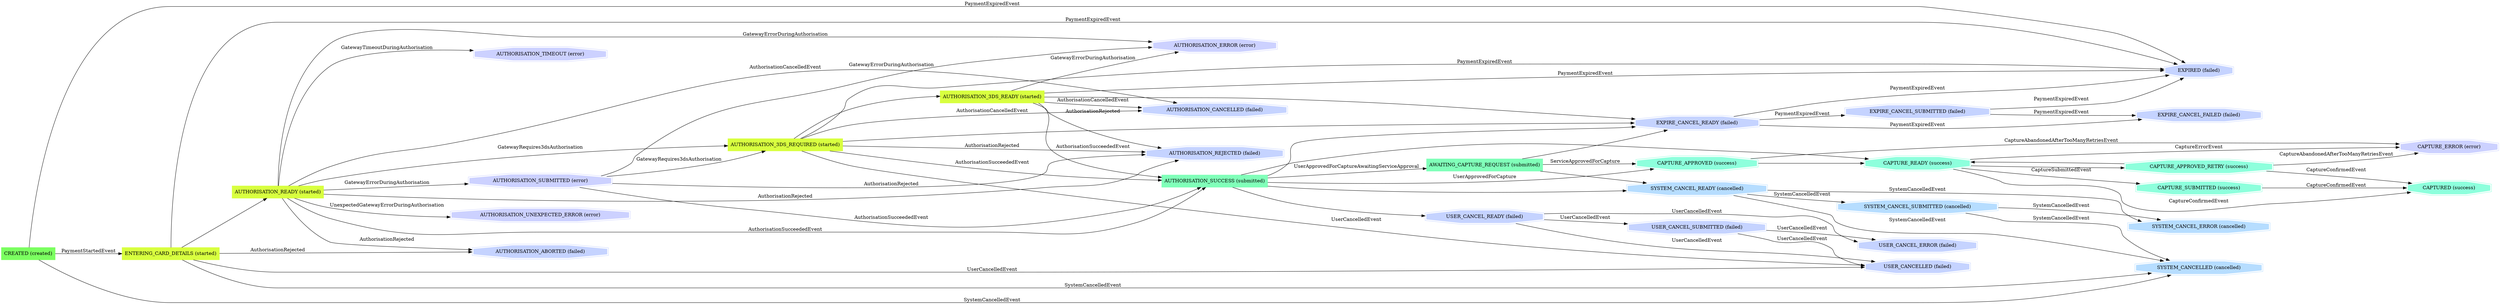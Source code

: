 digraph PaymentGatewayStateTransitions {
rankdir=LR overlap=false splines=true
node [style=filled shape=box color="0.650 0.200 1.000"]
"EXPIRE_CANCEL_READY (failed)" -> "EXPIRE_CANCEL_FAILED (failed)" [label="PaymentExpiredEvent"]
"EXPIRE_CANCEL_SUBMITTED (failed)" -> "EXPIRE_CANCEL_FAILED (failed)" [label="PaymentExpiredEvent"]
"SYSTEM_CANCEL_SUBMITTED (cancelled)" -> "SYSTEM_CANCELLED (cancelled)" [label="SystemCancelledEvent"]
"USER_CANCEL_SUBMITTED (failed)" -> "USER_CANCELLED (failed)" [label="UserCancelledEvent"]
"SYSTEM_CANCEL_READY (cancelled)" -> "SYSTEM_CANCEL_ERROR (cancelled)" [label="SystemCancelledEvent"]
"CREATED (created)" -> "ENTERING_CARD_DETAILS (started)" [label="PaymentStartedEvent"]
"CAPTURE_APPROVED_RETRY (success)" -> "CAPTURED (success)" [label="CaptureConfirmedEvent"]
"AWAITING_CAPTURE_REQUEST (submitted)" -> "SYSTEM_CANCEL_READY (cancelled)" [label=""]
"AUTHORISATION_3DS_REQUIRED (started)" -> "EXPIRED (failed)" [label="PaymentExpiredEvent"]
"AUTHORISATION_READY (started)" -> "AUTHORISATION_ERROR (error)" [label="GatewayErrorDuringAuthorisation"]
"AUTHORISATION_READY (started)" -> "AUTHORISATION_SUCCESS (submitted)" [label="AuthorisationSucceededEvent"]
"AUTHORISATION_READY (started)" -> "AUTHORISATION_UNEXPECTED_ERROR (error)" [label="UnexpectedGatewayErrorDuringAuthorisation"]
"AUTHORISATION_SUCCESS (submitted)" -> "CAPTURE_APPROVED (success)" [label="UserApprovedForCapture"]
"AWAITING_CAPTURE_REQUEST (submitted)" -> "CAPTURE_APPROVED (success)" [label="ServiceApprovedForCapture"]
"SYSTEM_CANCEL_READY (cancelled)" -> "SYSTEM_CANCEL_SUBMITTED (cancelled)" [label="SystemCancelledEvent"]
"AUTHORISATION_3DS_READY (started)" -> "AUTHORISATION_SUCCESS (submitted)" [label="AuthorisationSucceededEvent"]
"CAPTURE_READY (success)" -> "CAPTURE_ERROR (error)" [label="CaptureErrorEvent"]
"AUTHORISATION_3DS_READY (started)" -> "EXPIRE_CANCEL_READY (failed)" [label=""]
"AUTHORISATION_3DS_READY (started)" -> "AUTHORISATION_ERROR (error)" [label="GatewayErrorDuringAuthorisation"]
"AUTHORISATION_SUCCESS (submitted)" -> "SYSTEM_CANCEL_READY (cancelled)" [label=""]
"AUTHORISATION_3DS_READY (started)" -> "AUTHORISATION_CANCELLED (failed)" [label="AuthorisationCancelledEvent"]
"AUTHORISATION_SUBMITTED (error)" -> "AUTHORISATION_3DS_REQUIRED (started)" [label="GatewayRequires3dsAuthorisation"]
"SYSTEM_CANCEL_READY (cancelled)" -> "SYSTEM_CANCELLED (cancelled)" [label="SystemCancelledEvent"]
"CAPTURE_READY (success)" -> "CAPTURE_SUBMITTED (success)" [label="CaptureSubmittedEvent"]
"AUTHORISATION_3DS_REQUIRED (started)" -> "USER_CANCELLED (failed)" [label="UserCancelledEvent"]
"AUTHORISATION_READY (started)" -> "AUTHORISATION_CANCELLED (failed)" [label="AuthorisationCancelledEvent"]
"USER_CANCEL_READY (failed)" -> "USER_CANCEL_SUBMITTED (failed)" [label="UserCancelledEvent"]
"ENTERING_CARD_DETAILS (started)" -> "AUTHORISATION_READY (started)" [label=""]
"SYSTEM_CANCEL_SUBMITTED (cancelled)" -> "SYSTEM_CANCEL_ERROR (cancelled)" [label="SystemCancelledEvent"]
"AUTHORISATION_READY (started)" -> "AUTHORISATION_REJECTED (failed)" [label="AuthorisationRejected"]
"CAPTURE_APPROVED (success)" -> "CAPTURE_READY (success)" [label=""]
"USER_CANCEL_SUBMITTED (failed)" -> "USER_CANCEL_ERROR (failed)" [label="UserCancelledEvent"]
"CAPTURE_READY (success)" -> "CAPTURE_APPROVED_RETRY (success)" [label=""]
"CAPTURE_APPROVED_RETRY (success)" -> "CAPTURE_READY (success)" [label=""]
"AUTHORISATION_READY (started)" -> "AUTHORISATION_TIMEOUT (error)" [label="GatewayTimeoutDuringAuthorisation"]
"AUTHORISATION_3DS_READY (started)" -> "AUTHORISATION_REJECTED (failed)" [label="AuthorisationRejected"]
"CAPTURE_READY (success)" -> "CAPTURED (success)" [label="CaptureConfirmedEvent"]
"CAPTURE_APPROVED (success)" -> "CAPTURE_ERROR (error)" [label="CaptureAbandonedAfterTooManyRetriesEvent"]
"USER_CANCEL_READY (failed)" -> "USER_CANCEL_ERROR (failed)" [label="UserCancelledEvent"]
"ENTERING_CARD_DETAILS (started)" -> "EXPIRED (failed)" [label="PaymentExpiredEvent"]
"EXPIRE_CANCEL_READY (failed)" -> "EXPIRE_CANCEL_SUBMITTED (failed)" [label="PaymentExpiredEvent"]
"AUTHORISATION_SUBMITTED (error)" -> "AUTHORISATION_REJECTED (failed)" [label="AuthorisationRejected"]
"CAPTURE_SUBMITTED (success)" -> "CAPTURED (success)" [label="CaptureConfirmedEvent"]
"AUTHORISATION_SUCCESS (submitted)" -> "USER_CANCEL_READY (failed)" [label=""]
"CAPTURE_APPROVED_RETRY (success)" -> "CAPTURE_ERROR (error)" [label="CaptureAbandonedAfterTooManyRetriesEvent"]
"ENTERING_CARD_DETAILS (started)" -> "SYSTEM_CANCELLED (cancelled)" [label="SystemCancelledEvent"]
"AUTHORISATION_3DS_REQUIRED (started)" -> "AUTHORISATION_REJECTED (failed)" [label="AuthorisationRejected"]
"AUTHORISATION_3DS_REQUIRED (started)" -> "AUTHORISATION_CANCELLED (failed)" [label="AuthorisationCancelledEvent"]
"AWAITING_CAPTURE_REQUEST (submitted)" -> "EXPIRE_CANCEL_READY (failed)" [label=""]
"AUTHORISATION_READY (started)" -> "AUTHORISATION_3DS_REQUIRED (started)" [label="GatewayRequires3dsAuthorisation"]
"AUTHORISATION_SUCCESS (submitted)" -> "CAPTURE_READY (success)" [label=""]
"AUTHORISATION_READY (started)" -> "AUTHORISATION_ABORTED (failed)" [label="AuthorisationRejected"]
"AUTHORISATION_3DS_READY (started)" -> "EXPIRED (failed)" [label="PaymentExpiredEvent"]
"CREATED (created)" -> "SYSTEM_CANCELLED (cancelled)" [label="SystemCancelledEvent"]
"AUTHORISATION_3DS_REQUIRED (started)" -> "EXPIRE_CANCEL_READY (failed)" [label=""]
"AUTHORISATION_3DS_REQUIRED (started)" -> "AUTHORISATION_SUCCESS (submitted)" [label="AuthorisationSucceededEvent"]
"CREATED (created)" -> "EXPIRED (failed)" [label="PaymentExpiredEvent"]
"AUTHORISATION_SUBMITTED (error)" -> "AUTHORISATION_SUCCESS (submitted)" [label="AuthorisationSucceededEvent"]
"AUTHORISATION_SUBMITTED (error)" -> "AUTHORISATION_ERROR (error)" [label="GatewayErrorDuringAuthorisation"]
"ENTERING_CARD_DETAILS (started)" -> "AUTHORISATION_ABORTED (failed)" [label="AuthorisationRejected"]
"AUTHORISATION_SUCCESS (submitted)" -> "AWAITING_CAPTURE_REQUEST (submitted)" [label="UserApprovedForCaptureAwaitingServiceApproval"]
"AUTHORISATION_3DS_REQUIRED (started)" -> "AUTHORISATION_3DS_READY (started)" [label=""]
"USER_CANCEL_READY (failed)" -> "USER_CANCELLED (failed)" [label="UserCancelledEvent"]
"EXPIRE_CANCEL_READY (failed)" -> "EXPIRED (failed)" [label="PaymentExpiredEvent"]
"EXPIRE_CANCEL_SUBMITTED (failed)" -> "EXPIRED (failed)" [label="PaymentExpiredEvent"]
"AUTHORISATION_SUCCESS (submitted)" -> "EXPIRE_CANCEL_READY (failed)" [label=""]
"ENTERING_CARD_DETAILS (started)" -> "USER_CANCELLED (failed)" [label="UserCancelledEvent"]
"AUTHORISATION_READY (started)" -> "AUTHORISATION_SUBMITTED (error)" [label="GatewayErrorDuringAuthorisation"]
"CREATED (created)" [color="0.305 0.625 1.000" shape=box] ;
"EXPIRED (failed)" [color="0.628 0.227 1.000" shape=doubleoctagon] ;
"ENTERING_CARD_DETAILS (started)" [color="0.201 0.753 1.000" shape=box] ;
"AUTHORISATION_3DS_REQUIRED (started)" [color="0.201 0.753 1.000" shape=box] ;
"EXPIRE_CANCEL_READY (failed)" [color="0.628 0.227 1.000" shape=doubleoctagon] ;
"EXPIRE_CANCEL_SUBMITTED (failed)" [color="0.628 0.227 1.000" shape=doubleoctagon] ;
"AUTHORISATION_3DS_READY (started)" [color="0.201 0.753 1.000" shape=box] ;
"SYSTEM_CANCELLED (cancelled)" [color="0.578 0.289 1.000" shape=doubleoctagon] ;
"AUTHORISATION_READY (started)" [color="0.201 0.753 1.000" shape=box] ;
"AUTHORISATION_ABORTED (failed)" [color="0.628 0.227 1.000" shape=doubleoctagon] ;
"USER_CANCELLED (failed)" [color="0.628 0.227 1.000" shape=doubleoctagon] ;
"AUTHORISATION_SUCCESS (submitted)" [color="0.408 0.498 1.000" shape=box] ;
"AUTHORISATION_REJECTED (failed)" [color="0.628 0.227 1.000" shape=doubleoctagon] ;
"AUTHORISATION_ERROR (error)" [color="0.650 0.200 1.000" shape=doubleoctagon] ;
"AUTHORISATION_TIMEOUT (error)" [color="0.650 0.200 1.000" shape=doubleoctagon] ;
"AUTHORISATION_UNEXPECTED_ERROR (error)" [color="0.650 0.200 1.000" shape=doubleoctagon] ;
"AUTHORISATION_CANCELLED (failed)" [color="0.628 0.227 1.000" shape=doubleoctagon] ;
"AUTHORISATION_SUBMITTED (error)" [color="0.650 0.200 1.000" shape=doubleoctagon] ;
"CAPTURE_APPROVED (success)" [color="0.449 0.447 1.000" shape=doubleoctagon] ;
"CAPTURE_READY (success)" [color="0.449 0.447 1.000" shape=doubleoctagon] ;
"SYSTEM_CANCEL_READY (cancelled)" [color="0.578 0.289 1.000" shape=doubleoctagon] ;
"USER_CANCEL_READY (failed)" [color="0.628 0.227 1.000" shape=doubleoctagon] ;
"AWAITING_CAPTURE_REQUEST (submitted)" [color="0.408 0.498 1.000" shape=box] ;
"CAPTURE_ERROR (error)" [color="0.650 0.200 1.000" shape=doubleoctagon] ;
"CAPTURE_APPROVED_RETRY (success)" [color="0.449 0.447 1.000" shape=doubleoctagon] ;
"CAPTURED (success)" [color="0.449 0.447 1.000" shape=doubleoctagon] ;
"CAPTURE_SUBMITTED (success)" [color="0.449 0.447 1.000" shape=doubleoctagon] ;
"EXPIRE_CANCEL_FAILED (failed)" [color="0.628 0.227 1.000" shape=doubleoctagon] ;
"SYSTEM_CANCEL_SUBMITTED (cancelled)" [color="0.578 0.289 1.000" shape=doubleoctagon] ;
"SYSTEM_CANCEL_ERROR (cancelled)" [color="0.578 0.289 1.000" shape=doubleoctagon] ;
"USER_CANCEL_SUBMITTED (failed)" [color="0.628 0.227 1.000" shape=doubleoctagon] ;
"USER_CANCEL_ERROR (failed)" [color="0.628 0.227 1.000" shape=doubleoctagon] ;
}
